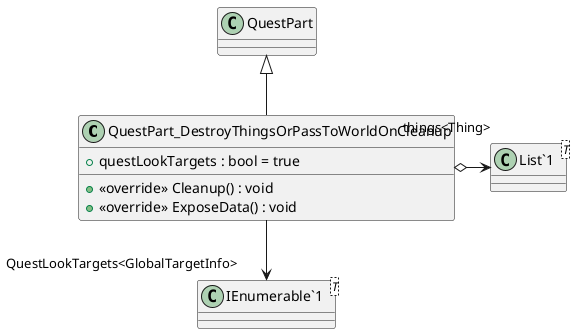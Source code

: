 @startuml
class QuestPart_DestroyThingsOrPassToWorldOnCleanup {
    + questLookTargets : bool = true
    + <<override>> Cleanup() : void
    + <<override>> ExposeData() : void
}
class "List`1"<T> {
}
class "IEnumerable`1"<T> {
}
QuestPart <|-- QuestPart_DestroyThingsOrPassToWorldOnCleanup
QuestPart_DestroyThingsOrPassToWorldOnCleanup o-> "things<Thing>" "List`1"
QuestPart_DestroyThingsOrPassToWorldOnCleanup --> "QuestLookTargets<GlobalTargetInfo>" "IEnumerable`1"
@enduml
